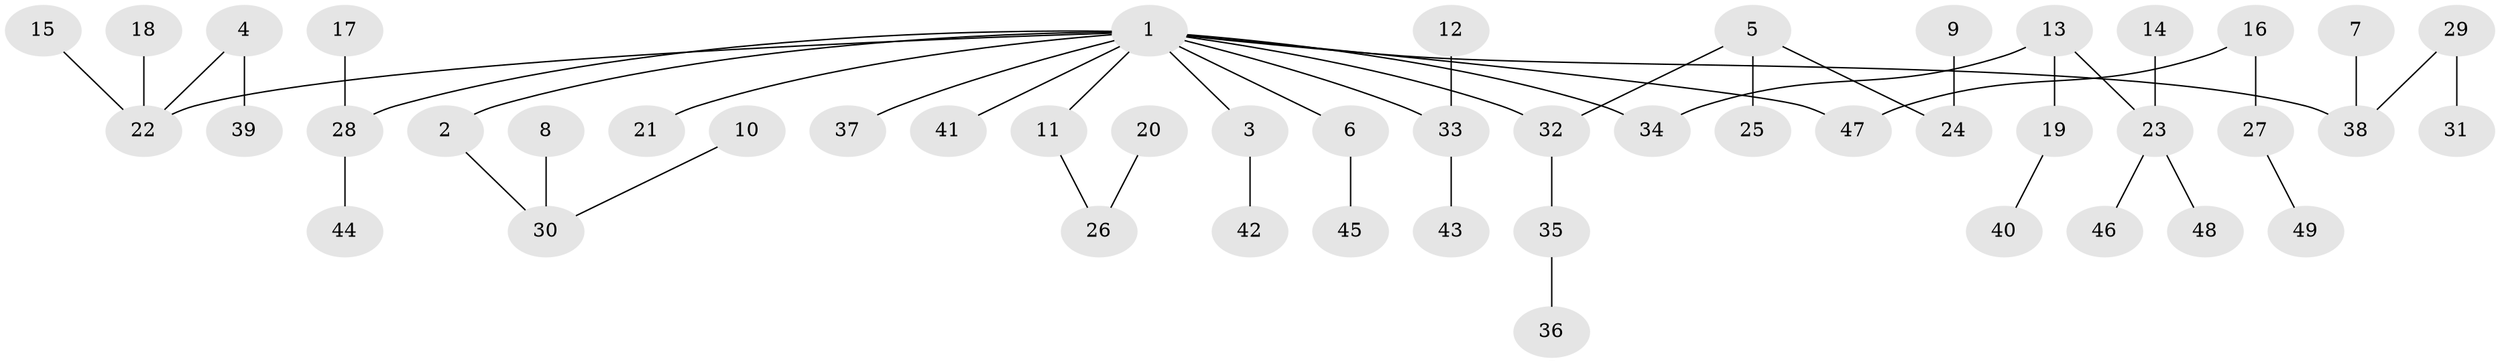 // original degree distribution, {8: 0.010309278350515464, 6: 0.010309278350515464, 4: 0.061855670103092786, 5: 0.020618556701030927, 3: 0.15463917525773196, 2: 0.27835051546391754, 1: 0.4639175257731959}
// Generated by graph-tools (version 1.1) at 2025/26/03/09/25 03:26:32]
// undirected, 49 vertices, 48 edges
graph export_dot {
graph [start="1"]
  node [color=gray90,style=filled];
  1;
  2;
  3;
  4;
  5;
  6;
  7;
  8;
  9;
  10;
  11;
  12;
  13;
  14;
  15;
  16;
  17;
  18;
  19;
  20;
  21;
  22;
  23;
  24;
  25;
  26;
  27;
  28;
  29;
  30;
  31;
  32;
  33;
  34;
  35;
  36;
  37;
  38;
  39;
  40;
  41;
  42;
  43;
  44;
  45;
  46;
  47;
  48;
  49;
  1 -- 2 [weight=1.0];
  1 -- 3 [weight=1.0];
  1 -- 6 [weight=1.0];
  1 -- 11 [weight=1.0];
  1 -- 21 [weight=1.0];
  1 -- 22 [weight=1.0];
  1 -- 28 [weight=1.0];
  1 -- 32 [weight=1.0];
  1 -- 33 [weight=1.0];
  1 -- 34 [weight=1.0];
  1 -- 37 [weight=1.0];
  1 -- 38 [weight=1.0];
  1 -- 41 [weight=1.0];
  1 -- 47 [weight=1.0];
  2 -- 30 [weight=1.0];
  3 -- 42 [weight=1.0];
  4 -- 22 [weight=1.0];
  4 -- 39 [weight=1.0];
  5 -- 24 [weight=1.0];
  5 -- 25 [weight=1.0];
  5 -- 32 [weight=1.0];
  6 -- 45 [weight=1.0];
  7 -- 38 [weight=1.0];
  8 -- 30 [weight=1.0];
  9 -- 24 [weight=1.0];
  10 -- 30 [weight=1.0];
  11 -- 26 [weight=1.0];
  12 -- 33 [weight=1.0];
  13 -- 19 [weight=1.0];
  13 -- 23 [weight=1.0];
  13 -- 34 [weight=1.0];
  14 -- 23 [weight=1.0];
  15 -- 22 [weight=1.0];
  16 -- 27 [weight=1.0];
  16 -- 47 [weight=1.0];
  17 -- 28 [weight=1.0];
  18 -- 22 [weight=1.0];
  19 -- 40 [weight=1.0];
  20 -- 26 [weight=1.0];
  23 -- 46 [weight=1.0];
  23 -- 48 [weight=1.0];
  27 -- 49 [weight=1.0];
  28 -- 44 [weight=1.0];
  29 -- 31 [weight=1.0];
  29 -- 38 [weight=1.0];
  32 -- 35 [weight=1.0];
  33 -- 43 [weight=1.0];
  35 -- 36 [weight=1.0];
}
